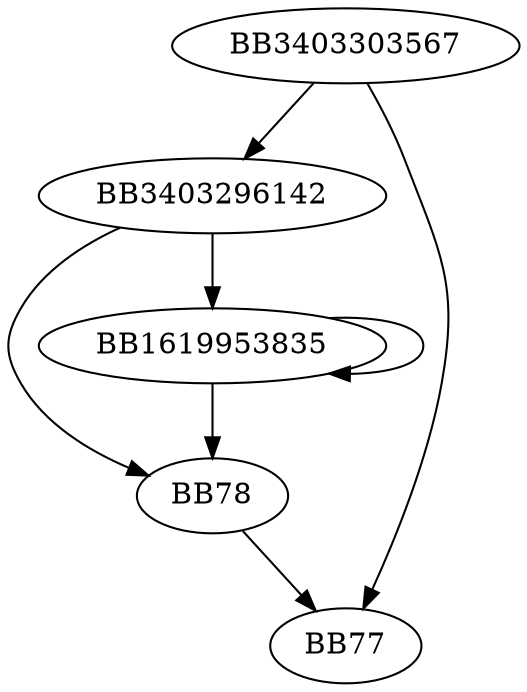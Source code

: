 digraph G{
	BB3403303567->BB3403296142;
	BB3403303567->BB77;
	BB3403296142->BB78;
	BB3403296142->BB1619953835;
	BB1619953835->BB78;
	BB1619953835->BB1619953835;
	BB78->BB77;
}
